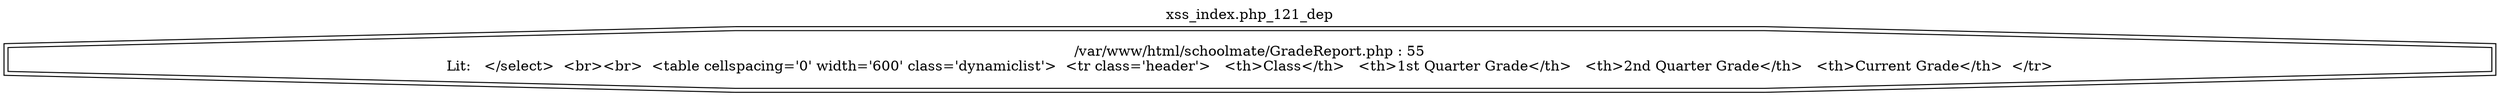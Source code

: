 digraph cfg {
  label="xss_index.php_121_dep";
  labelloc=t;
  n1 [shape=doubleoctagon, label="/var/www/html/schoolmate/GradeReport.php : 55\nLit:   </select>  <br><br>  <table cellspacing='0' width='600' class='dynamiclist'>  <tr class='header'>   <th>Class</th>   <th>1st Quarter Grade</th>   <th>2nd Quarter Grade</th>   <th>Current Grade</th>  </tr>\n"];
}
